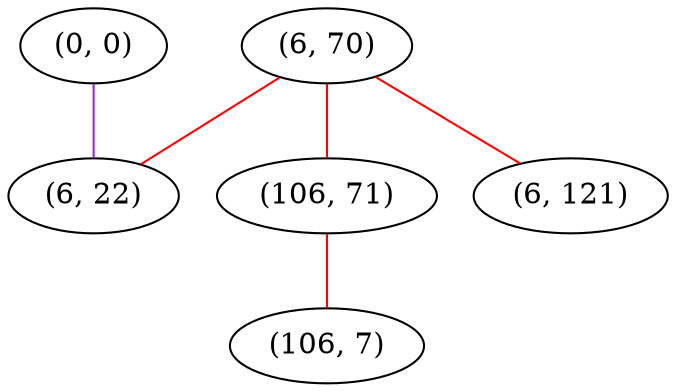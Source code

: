 graph "" {
"(0, 0)";
"(6, 70)";
"(106, 71)";
"(106, 7)";
"(6, 121)";
"(6, 22)";
"(0, 0)" -- "(6, 22)"  [color=purple, key=0, weight=4];
"(6, 70)" -- "(106, 71)"  [color=red, key=0, weight=1];
"(6, 70)" -- "(6, 121)"  [color=red, key=0, weight=1];
"(6, 70)" -- "(6, 22)"  [color=red, key=0, weight=1];
"(106, 71)" -- "(106, 7)"  [color=red, key=0, weight=1];
}
